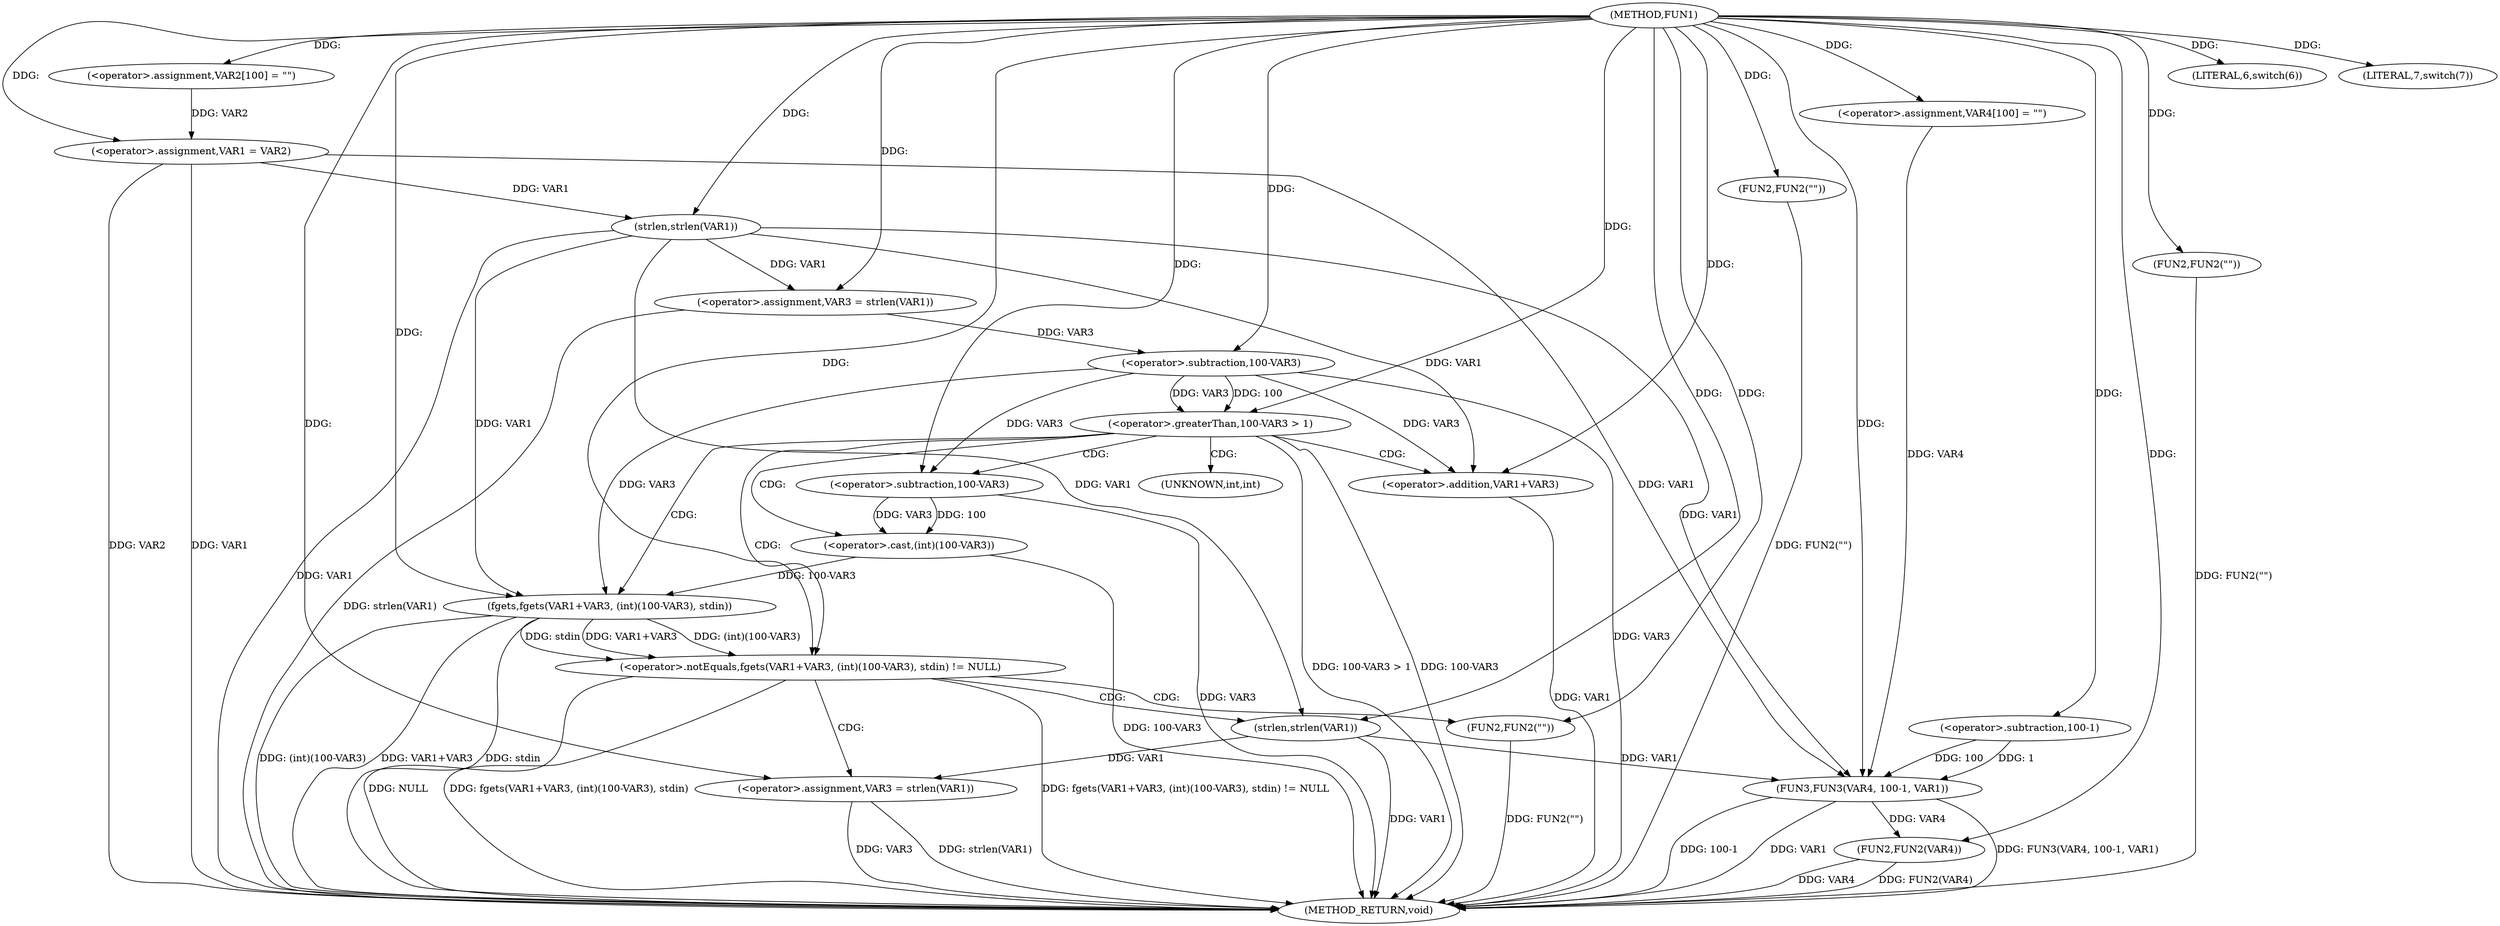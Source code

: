 digraph FUN1 {  
"1000100" [label = "(METHOD,FUN1)" ]
"1000177" [label = "(METHOD_RETURN,void)" ]
"1000104" [label = "(<operator>.assignment,VAR2[100] = \"\")" ]
"1000107" [label = "(<operator>.assignment,VAR1 = VAR2)" ]
"1000111" [label = "(LITERAL,6,switch(6))" ]
"1000116" [label = "(<operator>.assignment,VAR3 = strlen(VAR1))" ]
"1000118" [label = "(strlen,strlen(VAR1))" ]
"1000121" [label = "(<operator>.greaterThan,100-VAR3 > 1)" ]
"1000122" [label = "(<operator>.subtraction,100-VAR3)" ]
"1000128" [label = "(<operator>.notEquals,fgets(VAR1+VAR3, (int)(100-VAR3), stdin) != NULL)" ]
"1000129" [label = "(fgets,fgets(VAR1+VAR3, (int)(100-VAR3), stdin))" ]
"1000130" [label = "(<operator>.addition,VAR1+VAR3)" ]
"1000133" [label = "(<operator>.cast,(int)(100-VAR3))" ]
"1000135" [label = "(<operator>.subtraction,100-VAR3)" ]
"1000141" [label = "(<operator>.assignment,VAR3 = strlen(VAR1))" ]
"1000143" [label = "(strlen,strlen(VAR1))" ]
"1000148" [label = "(FUN2,FUN2(\"\"))" ]
"1000152" [label = "(FUN2,FUN2(\"\"))" ]
"1000156" [label = "(LITERAL,7,switch(7))" ]
"1000161" [label = "(<operator>.assignment,VAR4[100] = \"\")" ]
"1000164" [label = "(FUN3,FUN3(VAR4, 100-1, VAR1))" ]
"1000166" [label = "(<operator>.subtraction,100-1)" ]
"1000170" [label = "(FUN2,FUN2(VAR4))" ]
"1000174" [label = "(FUN2,FUN2(\"\"))" ]
"1000134" [label = "(UNKNOWN,int,int)" ]
  "1000141" -> "1000177"  [ label = "DDG: VAR3"] 
  "1000107" -> "1000177"  [ label = "DDG: VAR1"] 
  "1000164" -> "1000177"  [ label = "DDG: VAR1"] 
  "1000121" -> "1000177"  [ label = "DDG: 100-VAR3 > 1"] 
  "1000148" -> "1000177"  [ label = "DDG: FUN2(\"\")"] 
  "1000116" -> "1000177"  [ label = "DDG: strlen(VAR1)"] 
  "1000129" -> "1000177"  [ label = "DDG: (int)(100-VAR3)"] 
  "1000133" -> "1000177"  [ label = "DDG: 100-VAR3"] 
  "1000170" -> "1000177"  [ label = "DDG: FUN2(VAR4)"] 
  "1000118" -> "1000177"  [ label = "DDG: VAR1"] 
  "1000129" -> "1000177"  [ label = "DDG: VAR1+VAR3"] 
  "1000164" -> "1000177"  [ label = "DDG: FUN3(VAR4, 100-1, VAR1)"] 
  "1000128" -> "1000177"  [ label = "DDG: NULL"] 
  "1000164" -> "1000177"  [ label = "DDG: 100-1"] 
  "1000152" -> "1000177"  [ label = "DDG: FUN2(\"\")"] 
  "1000128" -> "1000177"  [ label = "DDG: fgets(VAR1+VAR3, (int)(100-VAR3), stdin)"] 
  "1000143" -> "1000177"  [ label = "DDG: VAR1"] 
  "1000141" -> "1000177"  [ label = "DDG: strlen(VAR1)"] 
  "1000121" -> "1000177"  [ label = "DDG: 100-VAR3"] 
  "1000170" -> "1000177"  [ label = "DDG: VAR4"] 
  "1000128" -> "1000177"  [ label = "DDG: fgets(VAR1+VAR3, (int)(100-VAR3), stdin) != NULL"] 
  "1000129" -> "1000177"  [ label = "DDG: stdin"] 
  "1000174" -> "1000177"  [ label = "DDG: FUN2(\"\")"] 
  "1000135" -> "1000177"  [ label = "DDG: VAR3"] 
  "1000107" -> "1000177"  [ label = "DDG: VAR2"] 
  "1000130" -> "1000177"  [ label = "DDG: VAR1"] 
  "1000122" -> "1000177"  [ label = "DDG: VAR3"] 
  "1000100" -> "1000104"  [ label = "DDG: "] 
  "1000104" -> "1000107"  [ label = "DDG: VAR2"] 
  "1000100" -> "1000107"  [ label = "DDG: "] 
  "1000100" -> "1000111"  [ label = "DDG: "] 
  "1000118" -> "1000116"  [ label = "DDG: VAR1"] 
  "1000100" -> "1000116"  [ label = "DDG: "] 
  "1000107" -> "1000118"  [ label = "DDG: VAR1"] 
  "1000100" -> "1000118"  [ label = "DDG: "] 
  "1000122" -> "1000121"  [ label = "DDG: 100"] 
  "1000122" -> "1000121"  [ label = "DDG: VAR3"] 
  "1000100" -> "1000122"  [ label = "DDG: "] 
  "1000116" -> "1000122"  [ label = "DDG: VAR3"] 
  "1000100" -> "1000121"  [ label = "DDG: "] 
  "1000129" -> "1000128"  [ label = "DDG: VAR1+VAR3"] 
  "1000129" -> "1000128"  [ label = "DDG: (int)(100-VAR3)"] 
  "1000129" -> "1000128"  [ label = "DDG: stdin"] 
  "1000118" -> "1000129"  [ label = "DDG: VAR1"] 
  "1000100" -> "1000129"  [ label = "DDG: "] 
  "1000122" -> "1000129"  [ label = "DDG: VAR3"] 
  "1000118" -> "1000130"  [ label = "DDG: VAR1"] 
  "1000100" -> "1000130"  [ label = "DDG: "] 
  "1000122" -> "1000130"  [ label = "DDG: VAR3"] 
  "1000133" -> "1000129"  [ label = "DDG: 100-VAR3"] 
  "1000135" -> "1000133"  [ label = "DDG: 100"] 
  "1000135" -> "1000133"  [ label = "DDG: VAR3"] 
  "1000100" -> "1000135"  [ label = "DDG: "] 
  "1000122" -> "1000135"  [ label = "DDG: VAR3"] 
  "1000100" -> "1000128"  [ label = "DDG: "] 
  "1000143" -> "1000141"  [ label = "DDG: VAR1"] 
  "1000100" -> "1000141"  [ label = "DDG: "] 
  "1000100" -> "1000143"  [ label = "DDG: "] 
  "1000118" -> "1000143"  [ label = "DDG: VAR1"] 
  "1000100" -> "1000148"  [ label = "DDG: "] 
  "1000100" -> "1000152"  [ label = "DDG: "] 
  "1000100" -> "1000156"  [ label = "DDG: "] 
  "1000100" -> "1000161"  [ label = "DDG: "] 
  "1000161" -> "1000164"  [ label = "DDG: VAR4"] 
  "1000100" -> "1000164"  [ label = "DDG: "] 
  "1000166" -> "1000164"  [ label = "DDG: 100"] 
  "1000166" -> "1000164"  [ label = "DDG: 1"] 
  "1000100" -> "1000166"  [ label = "DDG: "] 
  "1000107" -> "1000164"  [ label = "DDG: VAR1"] 
  "1000143" -> "1000164"  [ label = "DDG: VAR1"] 
  "1000118" -> "1000164"  [ label = "DDG: VAR1"] 
  "1000164" -> "1000170"  [ label = "DDG: VAR4"] 
  "1000100" -> "1000170"  [ label = "DDG: "] 
  "1000100" -> "1000174"  [ label = "DDG: "] 
  "1000121" -> "1000128"  [ label = "CDG: "] 
  "1000121" -> "1000135"  [ label = "CDG: "] 
  "1000121" -> "1000133"  [ label = "CDG: "] 
  "1000121" -> "1000129"  [ label = "CDG: "] 
  "1000121" -> "1000130"  [ label = "CDG: "] 
  "1000121" -> "1000134"  [ label = "CDG: "] 
  "1000128" -> "1000141"  [ label = "CDG: "] 
  "1000128" -> "1000148"  [ label = "CDG: "] 
  "1000128" -> "1000143"  [ label = "CDG: "] 
}
